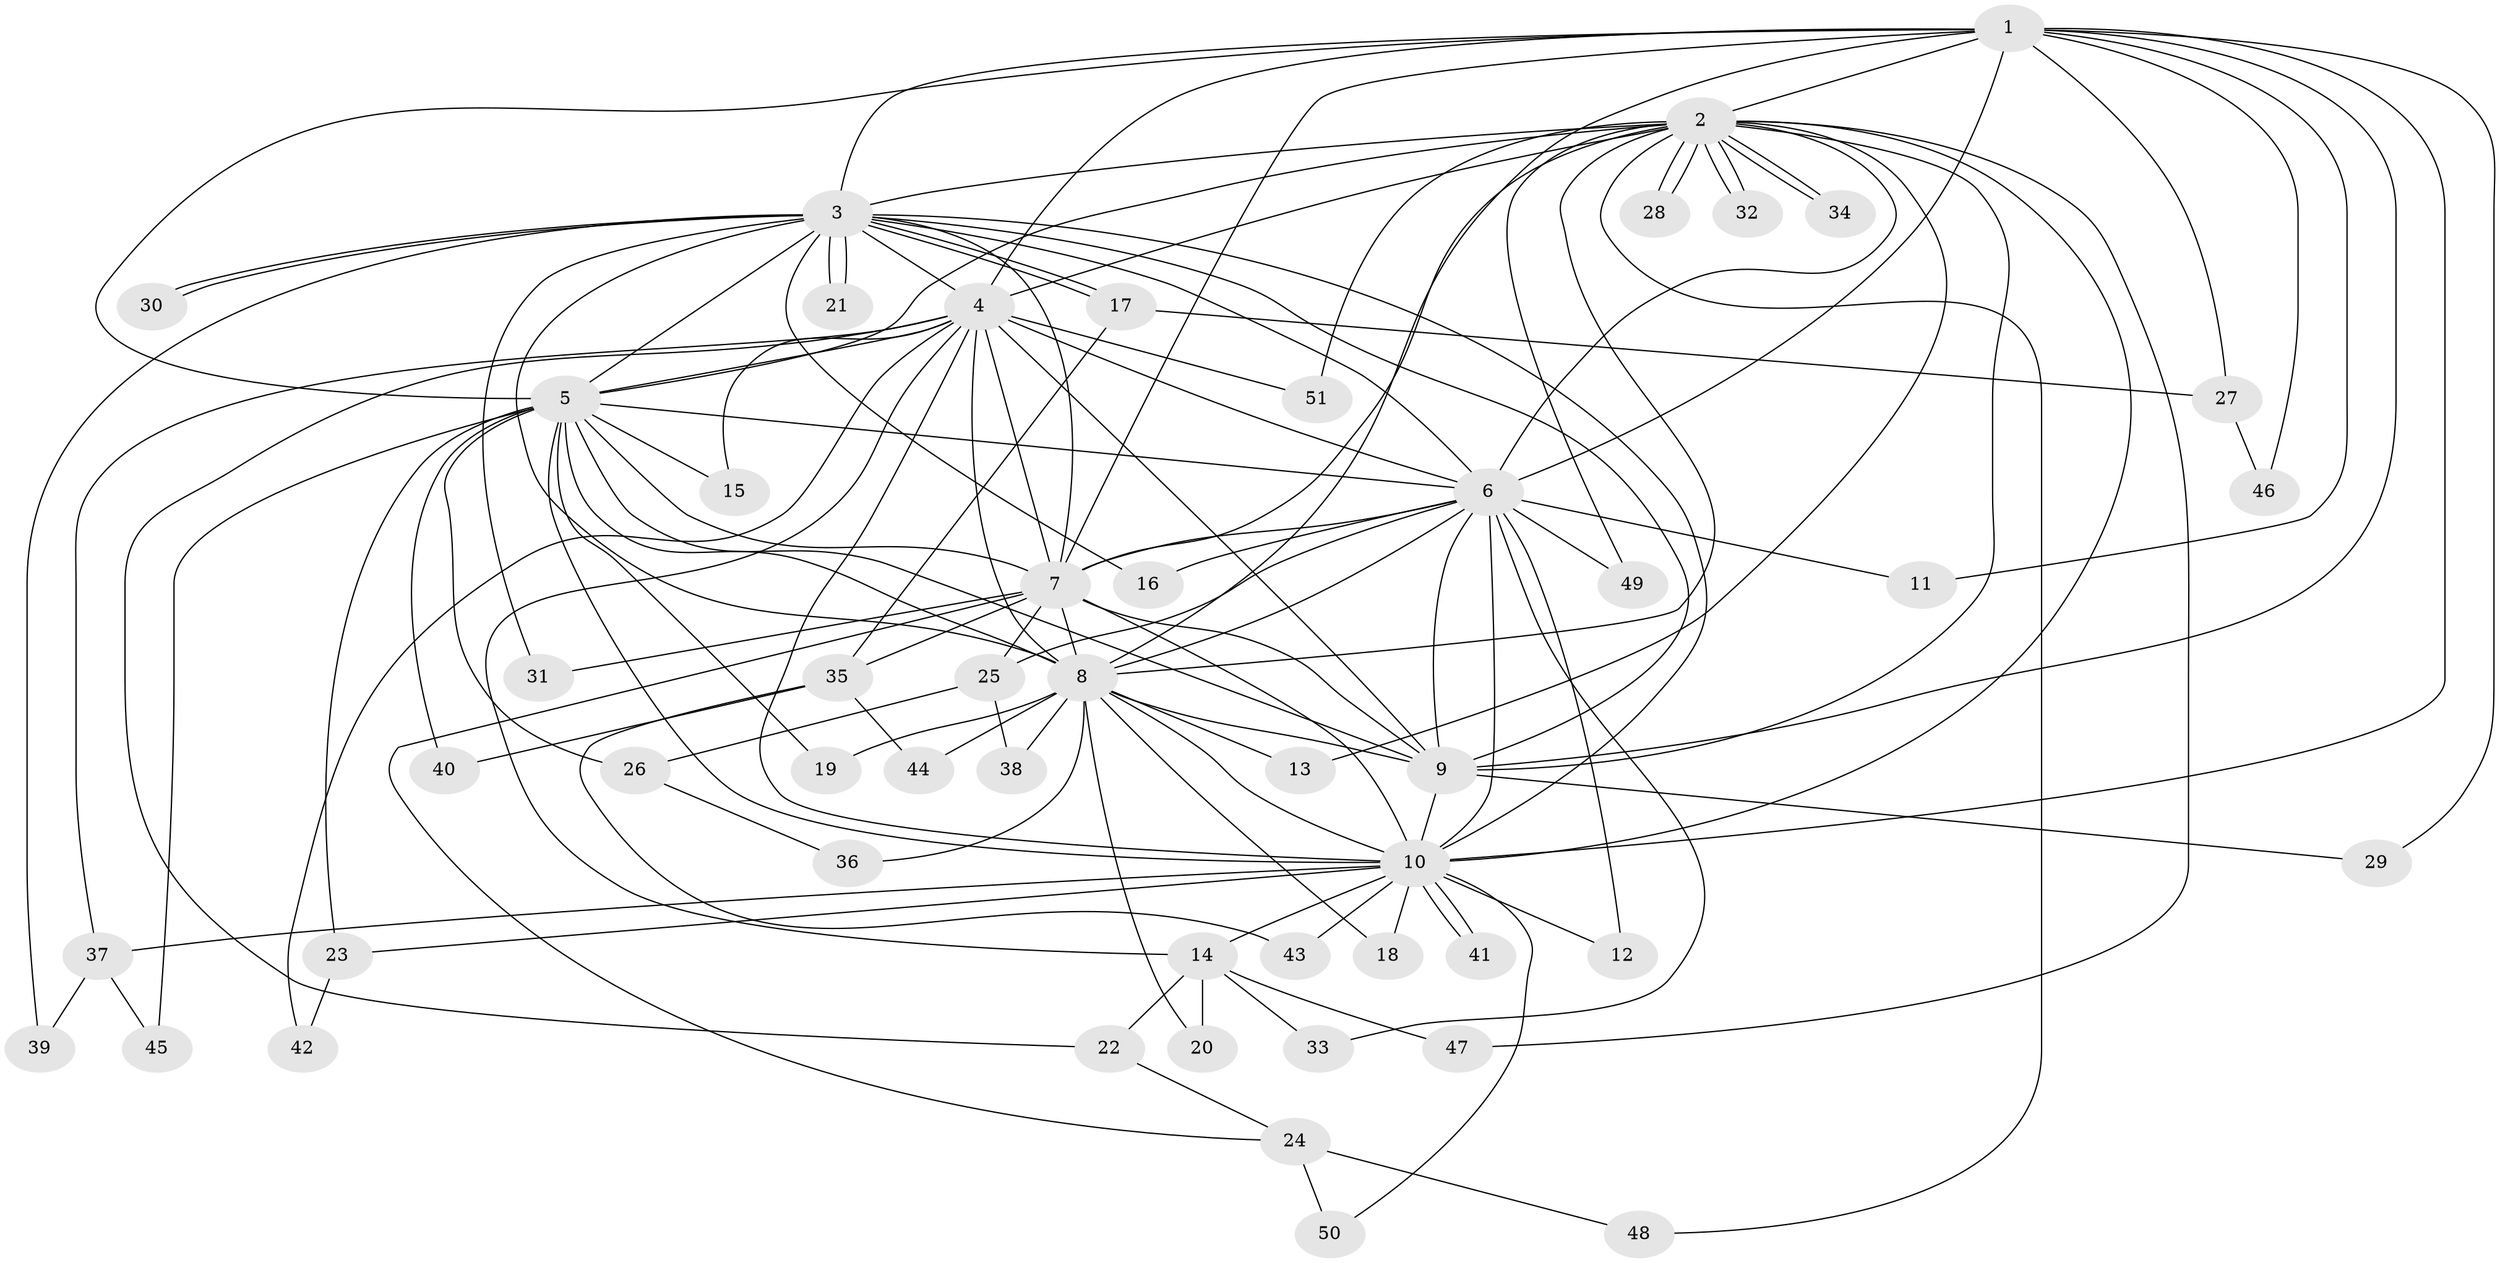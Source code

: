 // Generated by graph-tools (version 1.1) at 2025/01/03/09/25 03:01:32]
// undirected, 51 vertices, 127 edges
graph export_dot {
graph [start="1"]
  node [color=gray90,style=filled];
  1;
  2;
  3;
  4;
  5;
  6;
  7;
  8;
  9;
  10;
  11;
  12;
  13;
  14;
  15;
  16;
  17;
  18;
  19;
  20;
  21;
  22;
  23;
  24;
  25;
  26;
  27;
  28;
  29;
  30;
  31;
  32;
  33;
  34;
  35;
  36;
  37;
  38;
  39;
  40;
  41;
  42;
  43;
  44;
  45;
  46;
  47;
  48;
  49;
  50;
  51;
  1 -- 2;
  1 -- 3;
  1 -- 4;
  1 -- 5;
  1 -- 6;
  1 -- 7;
  1 -- 8;
  1 -- 9;
  1 -- 10;
  1 -- 11;
  1 -- 27;
  1 -- 29;
  1 -- 46;
  2 -- 3;
  2 -- 4;
  2 -- 5;
  2 -- 6;
  2 -- 7;
  2 -- 8;
  2 -- 9;
  2 -- 10;
  2 -- 13;
  2 -- 28;
  2 -- 28;
  2 -- 32;
  2 -- 32;
  2 -- 34;
  2 -- 34;
  2 -- 47;
  2 -- 48;
  2 -- 49;
  2 -- 51;
  3 -- 4;
  3 -- 5;
  3 -- 6;
  3 -- 7;
  3 -- 8;
  3 -- 9;
  3 -- 10;
  3 -- 16;
  3 -- 17;
  3 -- 17;
  3 -- 21;
  3 -- 21;
  3 -- 30;
  3 -- 30;
  3 -- 31;
  3 -- 39;
  4 -- 5;
  4 -- 6;
  4 -- 7;
  4 -- 8;
  4 -- 9;
  4 -- 10;
  4 -- 14;
  4 -- 15;
  4 -- 22;
  4 -- 37;
  4 -- 42;
  4 -- 51;
  5 -- 6;
  5 -- 7;
  5 -- 8;
  5 -- 9;
  5 -- 10;
  5 -- 15;
  5 -- 19;
  5 -- 23;
  5 -- 26;
  5 -- 40;
  5 -- 45;
  6 -- 7;
  6 -- 8;
  6 -- 9;
  6 -- 10;
  6 -- 11;
  6 -- 12;
  6 -- 16;
  6 -- 25;
  6 -- 33;
  6 -- 49;
  7 -- 8;
  7 -- 9;
  7 -- 10;
  7 -- 24;
  7 -- 25;
  7 -- 31;
  7 -- 35;
  8 -- 9;
  8 -- 10;
  8 -- 13;
  8 -- 18;
  8 -- 19;
  8 -- 20;
  8 -- 36;
  8 -- 38;
  8 -- 44;
  9 -- 10;
  9 -- 29;
  10 -- 12;
  10 -- 14;
  10 -- 18;
  10 -- 23;
  10 -- 37;
  10 -- 41;
  10 -- 41;
  10 -- 43;
  10 -- 50;
  14 -- 20;
  14 -- 22;
  14 -- 33;
  14 -- 47;
  17 -- 27;
  17 -- 35;
  22 -- 24;
  23 -- 42;
  24 -- 48;
  24 -- 50;
  25 -- 26;
  25 -- 38;
  26 -- 36;
  27 -- 46;
  35 -- 40;
  35 -- 43;
  35 -- 44;
  37 -- 39;
  37 -- 45;
}
